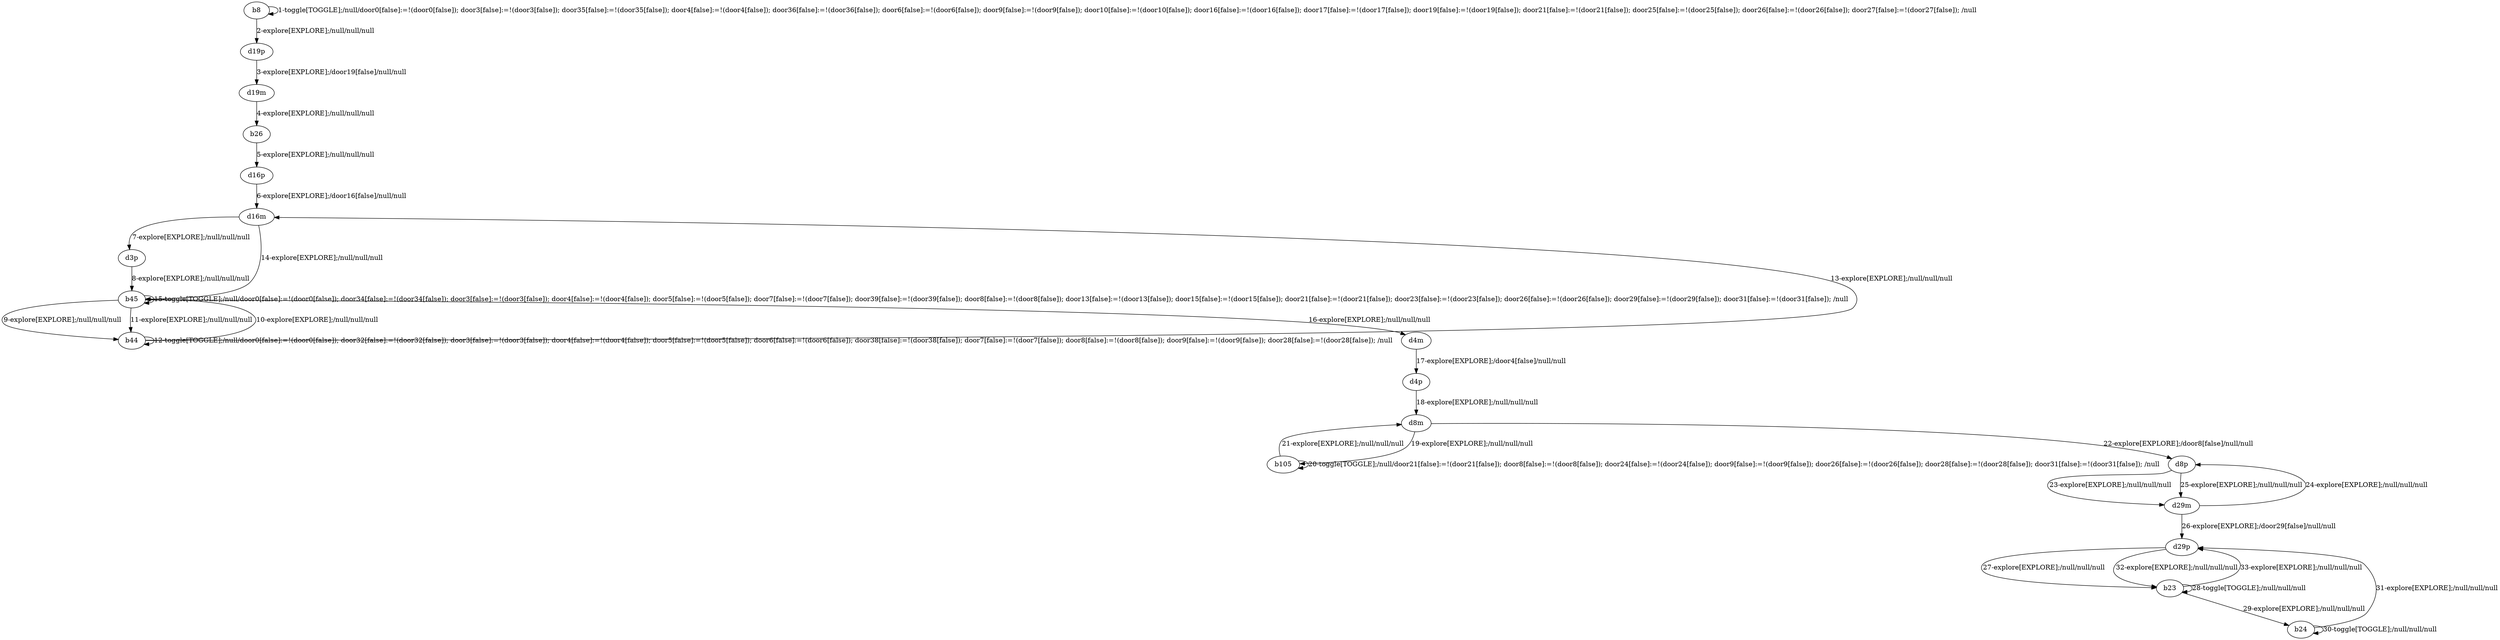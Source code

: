 # Total number of goals covered by this test: 1
# b23 --> d29p

digraph g {
"b8" -> "b8" [label = "1-toggle[TOGGLE];/null/door0[false]:=!(door0[false]); door3[false]:=!(door3[false]); door35[false]:=!(door35[false]); door4[false]:=!(door4[false]); door36[false]:=!(door36[false]); door6[false]:=!(door6[false]); door9[false]:=!(door9[false]); door10[false]:=!(door10[false]); door16[false]:=!(door16[false]); door17[false]:=!(door17[false]); door19[false]:=!(door19[false]); door21[false]:=!(door21[false]); door25[false]:=!(door25[false]); door26[false]:=!(door26[false]); door27[false]:=!(door27[false]); /null"];
"b8" -> "d19p" [label = "2-explore[EXPLORE];/null/null/null"];
"d19p" -> "d19m" [label = "3-explore[EXPLORE];/door19[false]/null/null"];
"d19m" -> "b26" [label = "4-explore[EXPLORE];/null/null/null"];
"b26" -> "d16p" [label = "5-explore[EXPLORE];/null/null/null"];
"d16p" -> "d16m" [label = "6-explore[EXPLORE];/door16[false]/null/null"];
"d16m" -> "d3p" [label = "7-explore[EXPLORE];/null/null/null"];
"d3p" -> "b45" [label = "8-explore[EXPLORE];/null/null/null"];
"b45" -> "b44" [label = "9-explore[EXPLORE];/null/null/null"];
"b44" -> "b45" [label = "10-explore[EXPLORE];/null/null/null"];
"b45" -> "b44" [label = "11-explore[EXPLORE];/null/null/null"];
"b44" -> "b44" [label = "12-toggle[TOGGLE];/null/door0[false]:=!(door0[false]); door32[false]:=!(door32[false]); door3[false]:=!(door3[false]); door4[false]:=!(door4[false]); door5[false]:=!(door5[false]); door6[false]:=!(door6[false]); door38[false]:=!(door38[false]); door7[false]:=!(door7[false]); door8[false]:=!(door8[false]); door9[false]:=!(door9[false]); door28[false]:=!(door28[false]); /null"];
"b44" -> "d16m" [label = "13-explore[EXPLORE];/null/null/null"];
"d16m" -> "b45" [label = "14-explore[EXPLORE];/null/null/null"];
"b45" -> "b45" [label = "15-toggle[TOGGLE];/null/door0[false]:=!(door0[false]); door34[false]:=!(door34[false]); door3[false]:=!(door3[false]); door4[false]:=!(door4[false]); door5[false]:=!(door5[false]); door7[false]:=!(door7[false]); door39[false]:=!(door39[false]); door8[false]:=!(door8[false]); door13[false]:=!(door13[false]); door15[false]:=!(door15[false]); door21[false]:=!(door21[false]); door23[false]:=!(door23[false]); door26[false]:=!(door26[false]); door29[false]:=!(door29[false]); door31[false]:=!(door31[false]); /null"];
"b45" -> "d4m" [label = "16-explore[EXPLORE];/null/null/null"];
"d4m" -> "d4p" [label = "17-explore[EXPLORE];/door4[false]/null/null"];
"d4p" -> "d8m" [label = "18-explore[EXPLORE];/null/null/null"];
"d8m" -> "b105" [label = "19-explore[EXPLORE];/null/null/null"];
"b105" -> "b105" [label = "20-toggle[TOGGLE];/null/door21[false]:=!(door21[false]); door8[false]:=!(door8[false]); door24[false]:=!(door24[false]); door9[false]:=!(door9[false]); door26[false]:=!(door26[false]); door28[false]:=!(door28[false]); door31[false]:=!(door31[false]); /null"];
"b105" -> "d8m" [label = "21-explore[EXPLORE];/null/null/null"];
"d8m" -> "d8p" [label = "22-explore[EXPLORE];/door8[false]/null/null"];
"d8p" -> "d29m" [label = "23-explore[EXPLORE];/null/null/null"];
"d29m" -> "d8p" [label = "24-explore[EXPLORE];/null/null/null"];
"d8p" -> "d29m" [label = "25-explore[EXPLORE];/null/null/null"];
"d29m" -> "d29p" [label = "26-explore[EXPLORE];/door29[false]/null/null"];
"d29p" -> "b23" [label = "27-explore[EXPLORE];/null/null/null"];
"b23" -> "b23" [label = "28-toggle[TOGGLE];/null/null/null"];
"b23" -> "b24" [label = "29-explore[EXPLORE];/null/null/null"];
"b24" -> "b24" [label = "30-toggle[TOGGLE];/null/null/null"];
"b24" -> "d29p" [label = "31-explore[EXPLORE];/null/null/null"];
"d29p" -> "b23" [label = "32-explore[EXPLORE];/null/null/null"];
"b23" -> "d29p" [label = "33-explore[EXPLORE];/null/null/null"];
}